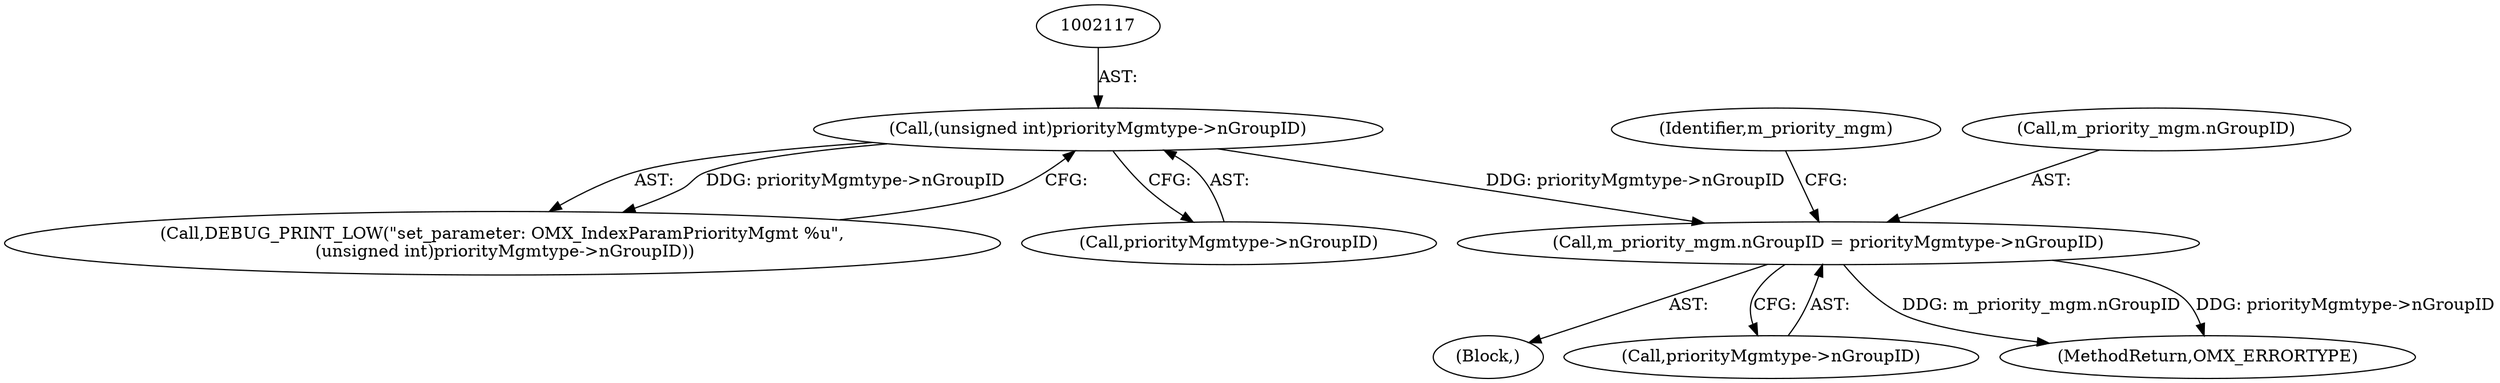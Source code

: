 digraph "0_Android_46e305be6e670a5a0041b0b4861122a0f1aabefa_2@pointer" {
"1002128" [label="(Call,m_priority_mgm.nGroupID = priorityMgmtype->nGroupID)"];
"1002116" [label="(Call,(unsigned int)priorityMgmtype->nGroupID)"];
"1002095" [label="(Block,)"];
"1002128" [label="(Call,m_priority_mgm.nGroupID = priorityMgmtype->nGroupID)"];
"1002116" [label="(Call,(unsigned int)priorityMgmtype->nGroupID)"];
"1002114" [label="(Call,DEBUG_PRINT_LOW(\"set_parameter: OMX_IndexParamPriorityMgmt %u\",\n (unsigned int)priorityMgmtype->nGroupID))"];
"1002132" [label="(Call,priorityMgmtype->nGroupID)"];
"1003158" [label="(MethodReturn,OMX_ERRORTYPE)"];
"1002137" [label="(Identifier,m_priority_mgm)"];
"1002118" [label="(Call,priorityMgmtype->nGroupID)"];
"1002129" [label="(Call,m_priority_mgm.nGroupID)"];
"1002128" -> "1002095"  [label="AST: "];
"1002128" -> "1002132"  [label="CFG: "];
"1002129" -> "1002128"  [label="AST: "];
"1002132" -> "1002128"  [label="AST: "];
"1002137" -> "1002128"  [label="CFG: "];
"1002128" -> "1003158"  [label="DDG: m_priority_mgm.nGroupID"];
"1002128" -> "1003158"  [label="DDG: priorityMgmtype->nGroupID"];
"1002116" -> "1002128"  [label="DDG: priorityMgmtype->nGroupID"];
"1002116" -> "1002114"  [label="AST: "];
"1002116" -> "1002118"  [label="CFG: "];
"1002117" -> "1002116"  [label="AST: "];
"1002118" -> "1002116"  [label="AST: "];
"1002114" -> "1002116"  [label="CFG: "];
"1002116" -> "1002114"  [label="DDG: priorityMgmtype->nGroupID"];
}
